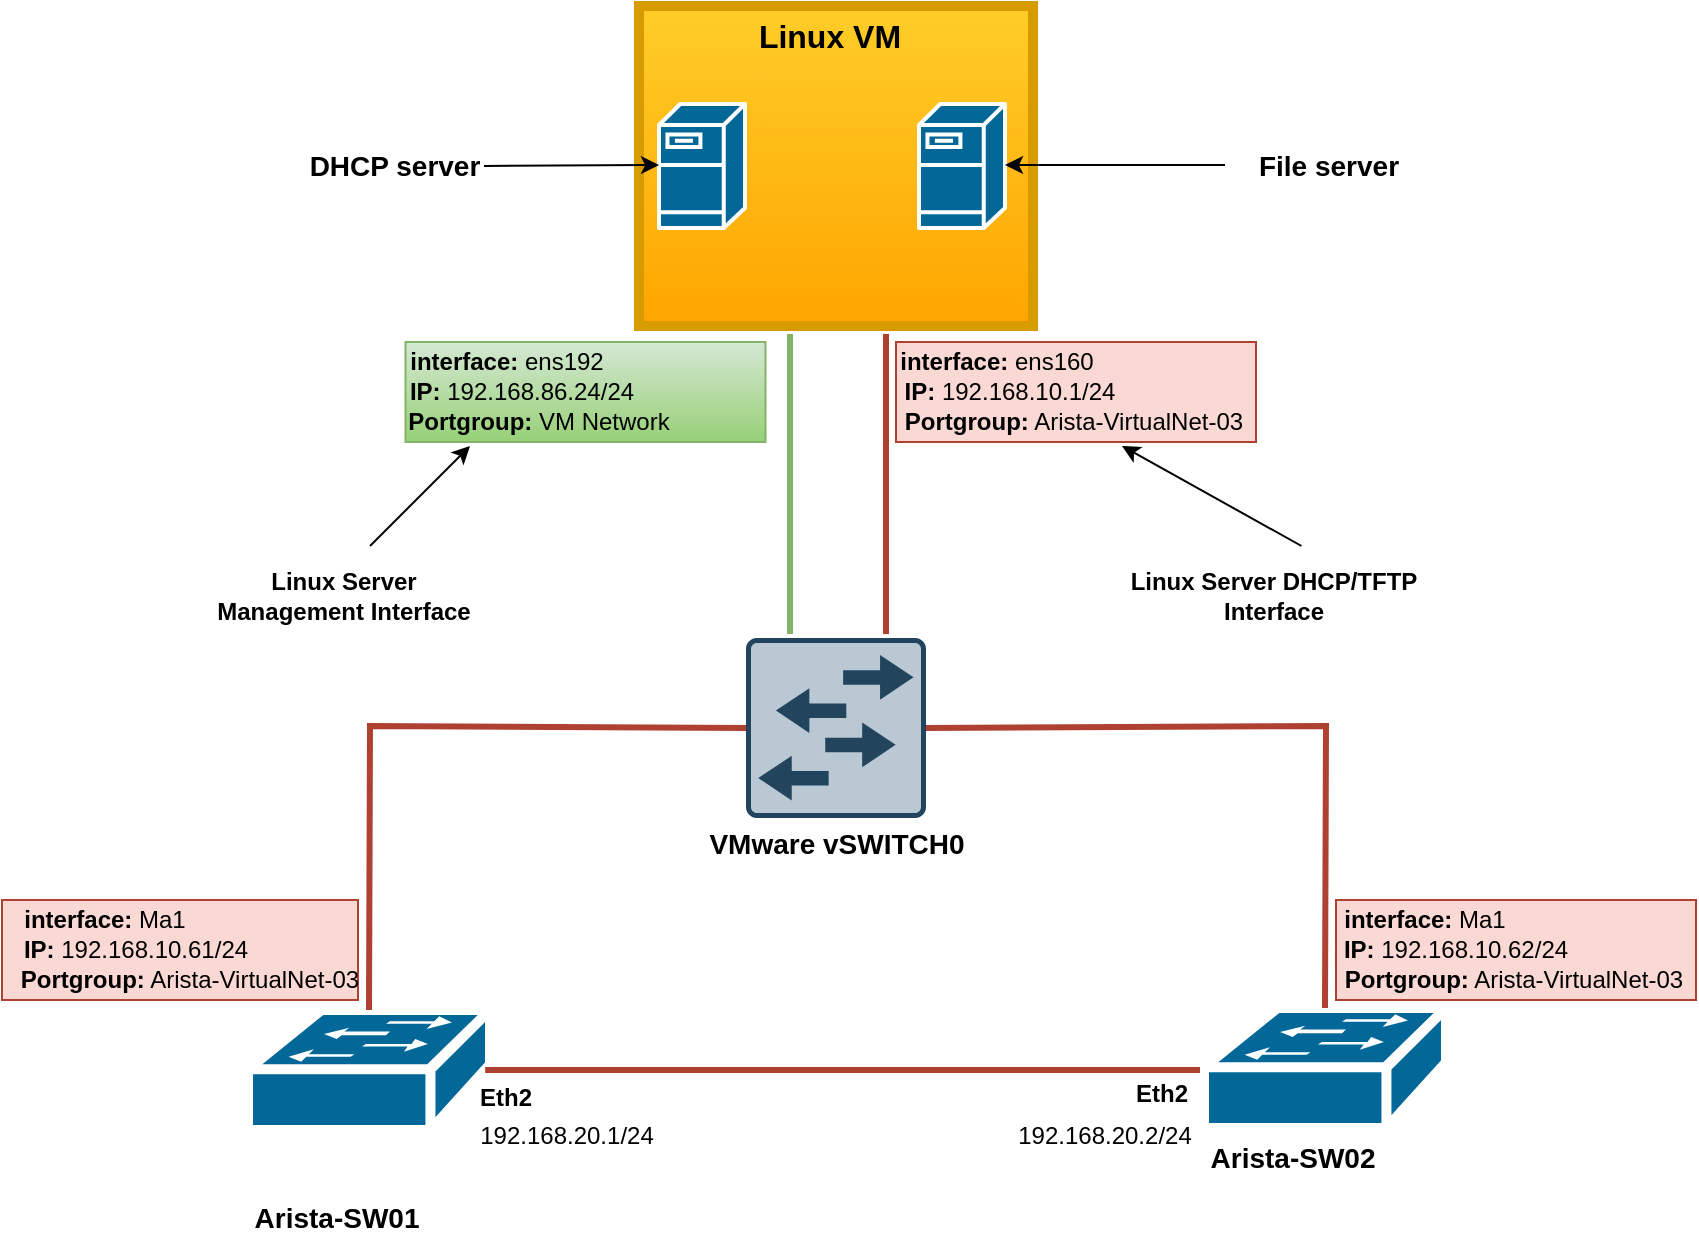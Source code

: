 <mxfile version="22.1.16" type="github">
  <diagram name="Page-1" id="9DRgU3y03HpOURzVbDyi">
    <mxGraphModel dx="854" dy="882" grid="1" gridSize="10" guides="1" tooltips="1" connect="1" arrows="1" fold="1" page="1" pageScale="1" pageWidth="850" pageHeight="1100" math="0" shadow="0">
      <root>
        <mxCell id="0" />
        <mxCell id="1" parent="0" />
        <mxCell id="HtBwGj3hURQWVsLVLvMj-8" value="" style="rounded=0;whiteSpace=wrap;html=1;fillColor=#fad9d5;strokeColor=#ae4132;" vertex="1" parent="1">
          <mxGeometry x="447" y="288" width="180" height="50" as="geometry" />
        </mxCell>
        <mxCell id="CiJ1i-YsuGAtSJoDgXCd-7" value="" style="rounded=0;whiteSpace=wrap;html=1;fillColor=#ffcd28;strokeColor=#d79b00;gradientColor=#ffa500;strokeWidth=5;" parent="1" vertex="1">
          <mxGeometry x="318.5" y="120" width="197" height="160" as="geometry" />
        </mxCell>
        <mxCell id="CiJ1i-YsuGAtSJoDgXCd-1" value="" style="shape=mxgraph.cisco.switches.workgroup_switch;sketch=0;html=1;pointerEvents=1;dashed=0;fillColor=#036897;strokeColor=#ffffff;strokeWidth=5;verticalLabelPosition=bottom;verticalAlign=top;align=center;outlineConnect=0;" parent="1" vertex="1">
          <mxGeometry x="123" y="622" width="121" height="60" as="geometry" />
        </mxCell>
        <mxCell id="CiJ1i-YsuGAtSJoDgXCd-2" value="" style="shape=mxgraph.cisco.switches.workgroup_switch;sketch=0;html=1;pointerEvents=1;dashed=0;fillColor=#036897;strokeColor=#ffffff;strokeWidth=5;verticalLabelPosition=bottom;verticalAlign=top;align=center;outlineConnect=0;" parent="1" vertex="1">
          <mxGeometry x="601" y="621" width="121" height="60" as="geometry" />
        </mxCell>
        <mxCell id="CiJ1i-YsuGAtSJoDgXCd-4" value="" style="shape=mxgraph.cisco.servers.fileserver;sketch=0;html=1;pointerEvents=1;dashed=0;fillColor=#036897;strokeColor=#ffffff;strokeWidth=2;verticalLabelPosition=bottom;verticalAlign=top;align=center;outlineConnect=0;" parent="1" vertex="1">
          <mxGeometry x="458.5" y="169" width="43" height="62" as="geometry" />
        </mxCell>
        <mxCell id="CiJ1i-YsuGAtSJoDgXCd-6" value="" style="shape=mxgraph.cisco.servers.fileserver;sketch=0;html=1;pointerEvents=1;dashed=0;fillColor=#036897;strokeColor=#ffffff;strokeWidth=2;verticalLabelPosition=bottom;verticalAlign=top;align=center;outlineConnect=0;" parent="1" vertex="1">
          <mxGeometry x="328.5" y="169" width="43" height="62" as="geometry" />
        </mxCell>
        <mxCell id="CiJ1i-YsuGAtSJoDgXCd-10" value="" style="sketch=0;points=[[0.015,0.015,0],[0.985,0.015,0],[0.985,0.985,0],[0.015,0.985,0],[0.25,0,0],[0.5,0,0],[0.75,0,0],[1,0.25,0],[1,0.5,0],[1,0.75,0],[0.75,1,0],[0.5,1,0],[0.25,1,0],[0,0.75,0],[0,0.5,0],[0,0.25,0]];verticalLabelPosition=bottom;html=1;verticalAlign=top;aspect=fixed;align=center;pointerEvents=1;shape=mxgraph.cisco19.rect;prIcon=workgroup_switch;fillColor=#bac8d3;strokeColor=#23445d;strokeWidth=5;" parent="1" vertex="1">
          <mxGeometry x="372" y="436" width="90" height="90" as="geometry" />
        </mxCell>
        <mxCell id="zeqbED41Bp9Iw7lIOBef-1" value="&lt;b&gt;&lt;font style=&quot;font-size: 14px;&quot;&gt;Arista-SW01&lt;/font&gt;&lt;/b&gt;" style="text;strokeColor=none;align=center;fillColor=none;html=1;verticalAlign=middle;whiteSpace=wrap;rounded=0;" parent="1" vertex="1">
          <mxGeometry x="123" y="711" width="89" height="30" as="geometry" />
        </mxCell>
        <mxCell id="zeqbED41Bp9Iw7lIOBef-2" value="&lt;b&gt;&lt;font style=&quot;font-size: 14px;&quot;&gt;Arista-SW02&lt;/font&gt;&lt;/b&gt;" style="text;strokeColor=none;align=center;fillColor=none;html=1;verticalAlign=middle;whiteSpace=wrap;rounded=0;" parent="1" vertex="1">
          <mxGeometry x="601" y="681" width="89" height="30" as="geometry" />
        </mxCell>
        <mxCell id="zeqbED41Bp9Iw7lIOBef-3" value="&lt;b style=&quot;font-size: 14px;&quot;&gt;VMware vSWITCH0&lt;br&gt;&lt;/b&gt;" style="text;strokeColor=none;align=center;fillColor=none;html=1;verticalAlign=middle;whiteSpace=wrap;rounded=0;" parent="1" vertex="1">
          <mxGeometry x="331.75" y="528" width="170.5" height="22" as="geometry" />
        </mxCell>
        <mxCell id="zeqbED41Bp9Iw7lIOBef-4" value="" style="edgeStyle=none;orthogonalLoop=1;jettySize=auto;html=1;rounded=0;exitX=1;exitY=0.5;exitDx=0;exitDy=0;" parent="1" source="zeqbED41Bp9Iw7lIOBef-5" edge="1">
          <mxGeometry width="80" relative="1" as="geometry">
            <mxPoint x="248.5" y="199.5" as="sourcePoint" />
            <mxPoint x="328.5" y="199.5" as="targetPoint" />
            <Array as="points" />
          </mxGeometry>
        </mxCell>
        <mxCell id="zeqbED41Bp9Iw7lIOBef-5" value="&lt;b&gt;&lt;font style=&quot;font-size: 14px;&quot;&gt;DHCP server&lt;/font&gt;&lt;/b&gt;" style="text;strokeColor=none;align=center;fillColor=none;html=1;verticalAlign=middle;whiteSpace=wrap;rounded=0;" parent="1" vertex="1">
          <mxGeometry x="152" y="185" width="89" height="30" as="geometry" />
        </mxCell>
        <mxCell id="zeqbED41Bp9Iw7lIOBef-6" value="&lt;b&gt;&lt;font style=&quot;font-size: 14px;&quot;&gt;File server&lt;/font&gt;&lt;/b&gt;" style="text;strokeColor=none;align=center;fillColor=none;html=1;verticalAlign=middle;whiteSpace=wrap;rounded=0;" parent="1" vertex="1">
          <mxGeometry x="619" y="185" width="89" height="30" as="geometry" />
        </mxCell>
        <mxCell id="zeqbED41Bp9Iw7lIOBef-7" value="" style="edgeStyle=none;orthogonalLoop=1;jettySize=auto;html=1;rounded=0;" parent="1" edge="1">
          <mxGeometry width="80" relative="1" as="geometry">
            <mxPoint x="611.5" y="199.5" as="sourcePoint" />
            <mxPoint x="501.5" y="199.5" as="targetPoint" />
            <Array as="points" />
          </mxGeometry>
        </mxCell>
        <mxCell id="zeqbED41Bp9Iw7lIOBef-8" value="&lt;b&gt;&lt;font style=&quot;font-size: 16px;&quot;&gt;Linux VM&lt;/font&gt;&lt;/b&gt;" style="text;strokeColor=none;align=center;fillColor=none;html=1;verticalAlign=middle;whiteSpace=wrap;rounded=0;" parent="1" vertex="1">
          <mxGeometry x="369" y="120" width="90" height="30" as="geometry" />
        </mxCell>
        <mxCell id="zeqbED41Bp9Iw7lIOBef-9" value="&lt;b&gt;interface:&lt;/b&gt; ens160" style="text;strokeColor=none;align=center;fillColor=none;html=1;verticalAlign=middle;whiteSpace=wrap;rounded=0;" parent="1" vertex="1">
          <mxGeometry x="448" y="288" width="99" height="20" as="geometry" />
        </mxCell>
        <mxCell id="zeqbED41Bp9Iw7lIOBef-12" value="&lt;b&gt;IP:&lt;/b&gt; 192.168.10.1/24" style="text;strokeColor=none;align=center;fillColor=none;html=1;verticalAlign=middle;whiteSpace=wrap;rounded=0;" parent="1" vertex="1">
          <mxGeometry x="447" y="298" width="114.25" height="30" as="geometry" />
        </mxCell>
        <mxCell id="zeqbED41Bp9Iw7lIOBef-15" value="&lt;b&gt;Eth2&lt;/b&gt;" style="text;strokeColor=none;align=center;fillColor=none;html=1;verticalAlign=middle;whiteSpace=wrap;rounded=0;" parent="1" vertex="1">
          <mxGeometry x="232.25" y="656" width="40" height="20" as="geometry" />
        </mxCell>
        <mxCell id="zeqbED41Bp9Iw7lIOBef-19" value="192.168.20.2/24" style="text;strokeColor=none;align=center;fillColor=none;html=1;verticalAlign=middle;whiteSpace=wrap;rounded=0;" parent="1" vertex="1">
          <mxGeometry x="500.5" y="670" width="100.5" height="30" as="geometry" />
        </mxCell>
        <mxCell id="zeqbED41Bp9Iw7lIOBef-20" value="192.168.20.1/24" style="text;strokeColor=none;align=center;fillColor=none;html=1;verticalAlign=middle;whiteSpace=wrap;rounded=0;" parent="1" vertex="1">
          <mxGeometry x="232" y="670" width="100.5" height="30" as="geometry" />
        </mxCell>
        <mxCell id="HtBwGj3hURQWVsLVLvMj-3" value="" style="shape=image;html=1;verticalAlign=top;verticalLabelPosition=bottom;labelBackgroundColor=#ffffff;imageAspect=0;aspect=fixed;image=https://cdn1.iconfinder.com/data/icons/unicons-line-vol-4/24/linux-128.png;imageBackground=none;" vertex="1" parent="1">
          <mxGeometry x="346" y="150" width="130" height="130" as="geometry" />
        </mxCell>
        <mxCell id="HtBwGj3hURQWVsLVLvMj-9" value="&lt;b&gt;Portgroup:&lt;/b&gt; Arista-VirtualNet-03" style="text;strokeColor=none;align=center;fillColor=none;html=1;verticalAlign=middle;whiteSpace=wrap;rounded=0;" vertex="1" parent="1">
          <mxGeometry x="446" y="318" width="180" height="20" as="geometry" />
        </mxCell>
        <mxCell id="HtBwGj3hURQWVsLVLvMj-15" value="" style="rounded=0;whiteSpace=wrap;html=1;fillColor=#d5e8d4;gradientColor=#97d077;strokeColor=#82b366;" vertex="1" parent="1">
          <mxGeometry x="201.75" y="288" width="180" height="50" as="geometry" />
        </mxCell>
        <mxCell id="HtBwGj3hURQWVsLVLvMj-16" value="&lt;b&gt;interface:&lt;/b&gt; ens192" style="text;strokeColor=none;align=center;fillColor=none;html=1;verticalAlign=middle;whiteSpace=wrap;rounded=0;" vertex="1" parent="1">
          <mxGeometry x="202.75" y="288" width="99" height="20" as="geometry" />
        </mxCell>
        <mxCell id="HtBwGj3hURQWVsLVLvMj-17" value="&lt;b&gt;IP:&lt;/b&gt; 192.168.86.24/24" style="text;strokeColor=none;align=center;fillColor=none;html=1;verticalAlign=middle;whiteSpace=wrap;rounded=0;" vertex="1" parent="1">
          <mxGeometry x="199.75" y="298" width="120.25" height="30" as="geometry" />
        </mxCell>
        <mxCell id="HtBwGj3hURQWVsLVLvMj-18" value="&lt;b&gt;Portgroup:&lt;/b&gt;&amp;nbsp;VM Network" style="text;strokeColor=none;align=center;fillColor=none;html=1;verticalAlign=middle;whiteSpace=wrap;rounded=0;" vertex="1" parent="1">
          <mxGeometry x="198.75" y="318" width="138.75" height="20" as="geometry" />
        </mxCell>
        <mxCell id="HtBwGj3hURQWVsLVLvMj-21" value="" style="endArrow=none;html=1;rounded=0;entryX=0.363;entryY=1.016;entryDx=0;entryDy=0;entryPerimeter=0;strokeWidth=3;fillColor=#fad9d5;strokeColor=#ae4132;" edge="1" parent="1">
          <mxGeometry width="50" height="50" relative="1" as="geometry">
            <mxPoint x="442" y="434" as="sourcePoint" />
            <mxPoint x="442" y="284" as="targetPoint" />
          </mxGeometry>
        </mxCell>
        <mxCell id="HtBwGj3hURQWVsLVLvMj-22" value="" style="endArrow=none;html=1;rounded=0;exitX=0.5;exitY=1;exitDx=0;exitDy=0;strokeWidth=3;entryX=0.98;entryY=0.5;entryDx=0;entryDy=0;entryPerimeter=0;fillColor=#fad9d5;strokeColor=#ae4132;" edge="1" parent="1" target="CiJ1i-YsuGAtSJoDgXCd-1">
          <mxGeometry width="50" height="50" relative="1" as="geometry">
            <mxPoint x="599" y="652" as="sourcePoint" />
            <mxPoint x="282" y="770" as="targetPoint" />
          </mxGeometry>
        </mxCell>
        <mxCell id="HtBwGj3hURQWVsLVLvMj-23" value="" style="endArrow=none;html=1;rounded=0;entryX=0;entryY=0.5;entryDx=0;entryDy=0;entryPerimeter=0;exitX=0.5;exitY=0;exitDx=0;exitDy=0;exitPerimeter=0;strokeWidth=3;fillColor=#fad9d5;strokeColor=#ae4132;" edge="1" parent="1" source="CiJ1i-YsuGAtSJoDgXCd-1" target="CiJ1i-YsuGAtSJoDgXCd-10">
          <mxGeometry width="50" height="50" relative="1" as="geometry">
            <mxPoint x="392" y="838" as="sourcePoint" />
            <mxPoint x="393" y="682" as="targetPoint" />
            <Array as="points">
              <mxPoint x="184" y="480" />
            </Array>
          </mxGeometry>
        </mxCell>
        <mxCell id="HtBwGj3hURQWVsLVLvMj-24" value="" style="endArrow=none;html=1;rounded=0;entryX=0.5;entryY=0;entryDx=0;entryDy=0;entryPerimeter=0;exitX=1;exitY=0.5;exitDx=0;exitDy=0;exitPerimeter=0;strokeWidth=3;fillColor=#fad9d5;strokeColor=#ae4132;" edge="1" parent="1" source="CiJ1i-YsuGAtSJoDgXCd-10" target="CiJ1i-YsuGAtSJoDgXCd-2">
          <mxGeometry width="50" height="50" relative="1" as="geometry">
            <mxPoint x="472" y="466" as="sourcePoint" />
            <mxPoint x="473" y="310" as="targetPoint" />
            <Array as="points">
              <mxPoint x="662" y="480" />
            </Array>
          </mxGeometry>
        </mxCell>
        <mxCell id="HtBwGj3hURQWVsLVLvMj-25" value="" style="endArrow=none;html=1;rounded=0;entryX=0.363;entryY=1.016;entryDx=0;entryDy=0;entryPerimeter=0;strokeWidth=3;fillColor=#d5e8d4;gradientColor=#97d077;strokeColor=#82b366;" edge="1" parent="1">
          <mxGeometry width="50" height="50" relative="1" as="geometry">
            <mxPoint x="394" y="434" as="sourcePoint" />
            <mxPoint x="394" y="284" as="targetPoint" />
          </mxGeometry>
        </mxCell>
        <mxCell id="HtBwGj3hURQWVsLVLvMj-26" value="" style="rounded=0;whiteSpace=wrap;html=1;fillColor=#fad9d5;strokeColor=#ae4132;" vertex="1" parent="1">
          <mxGeometry x="667" y="567" width="180" height="50" as="geometry" />
        </mxCell>
        <mxCell id="HtBwGj3hURQWVsLVLvMj-27" value="&lt;b&gt;interface:&lt;/b&gt;&amp;nbsp;Ma1" style="text;strokeColor=none;align=center;fillColor=none;html=1;verticalAlign=middle;whiteSpace=wrap;rounded=0;" vertex="1" parent="1">
          <mxGeometry x="667" y="567" width="88.5" height="20" as="geometry" />
        </mxCell>
        <mxCell id="HtBwGj3hURQWVsLVLvMj-28" value="&lt;b&gt;IP:&lt;/b&gt; 192.168.10.62/24" style="text;strokeColor=none;align=center;fillColor=none;html=1;verticalAlign=middle;whiteSpace=wrap;rounded=0;" vertex="1" parent="1">
          <mxGeometry x="667" y="577" width="119.5" height="30" as="geometry" />
        </mxCell>
        <mxCell id="HtBwGj3hURQWVsLVLvMj-29" value="&lt;b&gt;Portgroup:&lt;/b&gt; Arista-VirtualNet-03" style="text;strokeColor=none;align=center;fillColor=none;html=1;verticalAlign=middle;whiteSpace=wrap;rounded=0;" vertex="1" parent="1">
          <mxGeometry x="666" y="597" width="180" height="20" as="geometry" />
        </mxCell>
        <mxCell id="HtBwGj3hURQWVsLVLvMj-31" value="" style="rounded=0;whiteSpace=wrap;html=1;fillColor=#fad9d5;strokeColor=#ae4132;" vertex="1" parent="1">
          <mxGeometry y="567" width="178" height="50" as="geometry" />
        </mxCell>
        <mxCell id="HtBwGj3hURQWVsLVLvMj-32" value="&lt;b&gt;interface:&lt;/b&gt;&amp;nbsp;Ma1" style="text;strokeColor=none;align=center;fillColor=none;html=1;verticalAlign=middle;whiteSpace=wrap;rounded=0;" vertex="1" parent="1">
          <mxGeometry x="7" y="567" width="88.5" height="20" as="geometry" />
        </mxCell>
        <mxCell id="HtBwGj3hURQWVsLVLvMj-33" value="&lt;b&gt;IP:&lt;/b&gt; 192.168.10.61/24" style="text;strokeColor=none;align=center;fillColor=none;html=1;verticalAlign=middle;whiteSpace=wrap;rounded=0;" vertex="1" parent="1">
          <mxGeometry x="7" y="577" width="119.5" height="30" as="geometry" />
        </mxCell>
        <mxCell id="HtBwGj3hURQWVsLVLvMj-34" value="&lt;b&gt;Portgroup:&lt;/b&gt; Arista-VirtualNet-03" style="text;strokeColor=none;align=center;fillColor=none;html=1;verticalAlign=middle;whiteSpace=wrap;rounded=0;" vertex="1" parent="1">
          <mxGeometry x="4" y="597" width="180" height="20" as="geometry" />
        </mxCell>
        <mxCell id="HtBwGj3hURQWVsLVLvMj-35" value="&lt;b&gt;Eth2&lt;/b&gt;" style="text;strokeColor=none;align=center;fillColor=none;html=1;verticalAlign=middle;whiteSpace=wrap;rounded=0;" vertex="1" parent="1">
          <mxGeometry x="560" y="654" width="40" height="20" as="geometry" />
        </mxCell>
        <mxCell id="HtBwGj3hURQWVsLVLvMj-36" value="" style="endArrow=classic;html=1;rounded=0;" edge="1" parent="1">
          <mxGeometry width="50" height="50" relative="1" as="geometry">
            <mxPoint x="184" y="390" as="sourcePoint" />
            <mxPoint x="234" y="340" as="targetPoint" />
          </mxGeometry>
        </mxCell>
        <mxCell id="HtBwGj3hURQWVsLVLvMj-37" value="Linux Server Management Interface" style="text;strokeColor=none;align=center;fillColor=none;html=1;verticalAlign=middle;whiteSpace=wrap;rounded=0;fontStyle=1" vertex="1" parent="1">
          <mxGeometry x="95.5" y="400" width="150" height="30" as="geometry" />
        </mxCell>
        <mxCell id="HtBwGj3hURQWVsLVLvMj-38" value="" style="endArrow=classic;html=1;rounded=0;" edge="1" parent="1">
          <mxGeometry width="50" height="50" relative="1" as="geometry">
            <mxPoint x="649.75" y="390" as="sourcePoint" />
            <mxPoint x="560" y="340" as="targetPoint" />
          </mxGeometry>
        </mxCell>
        <mxCell id="HtBwGj3hURQWVsLVLvMj-39" value="Linux Server DHCP/TFTP Interface" style="text;strokeColor=none;align=center;fillColor=none;html=1;verticalAlign=middle;whiteSpace=wrap;rounded=0;fontStyle=1" vertex="1" parent="1">
          <mxGeometry x="561.25" y="400" width="150" height="30" as="geometry" />
        </mxCell>
      </root>
    </mxGraphModel>
  </diagram>
</mxfile>
